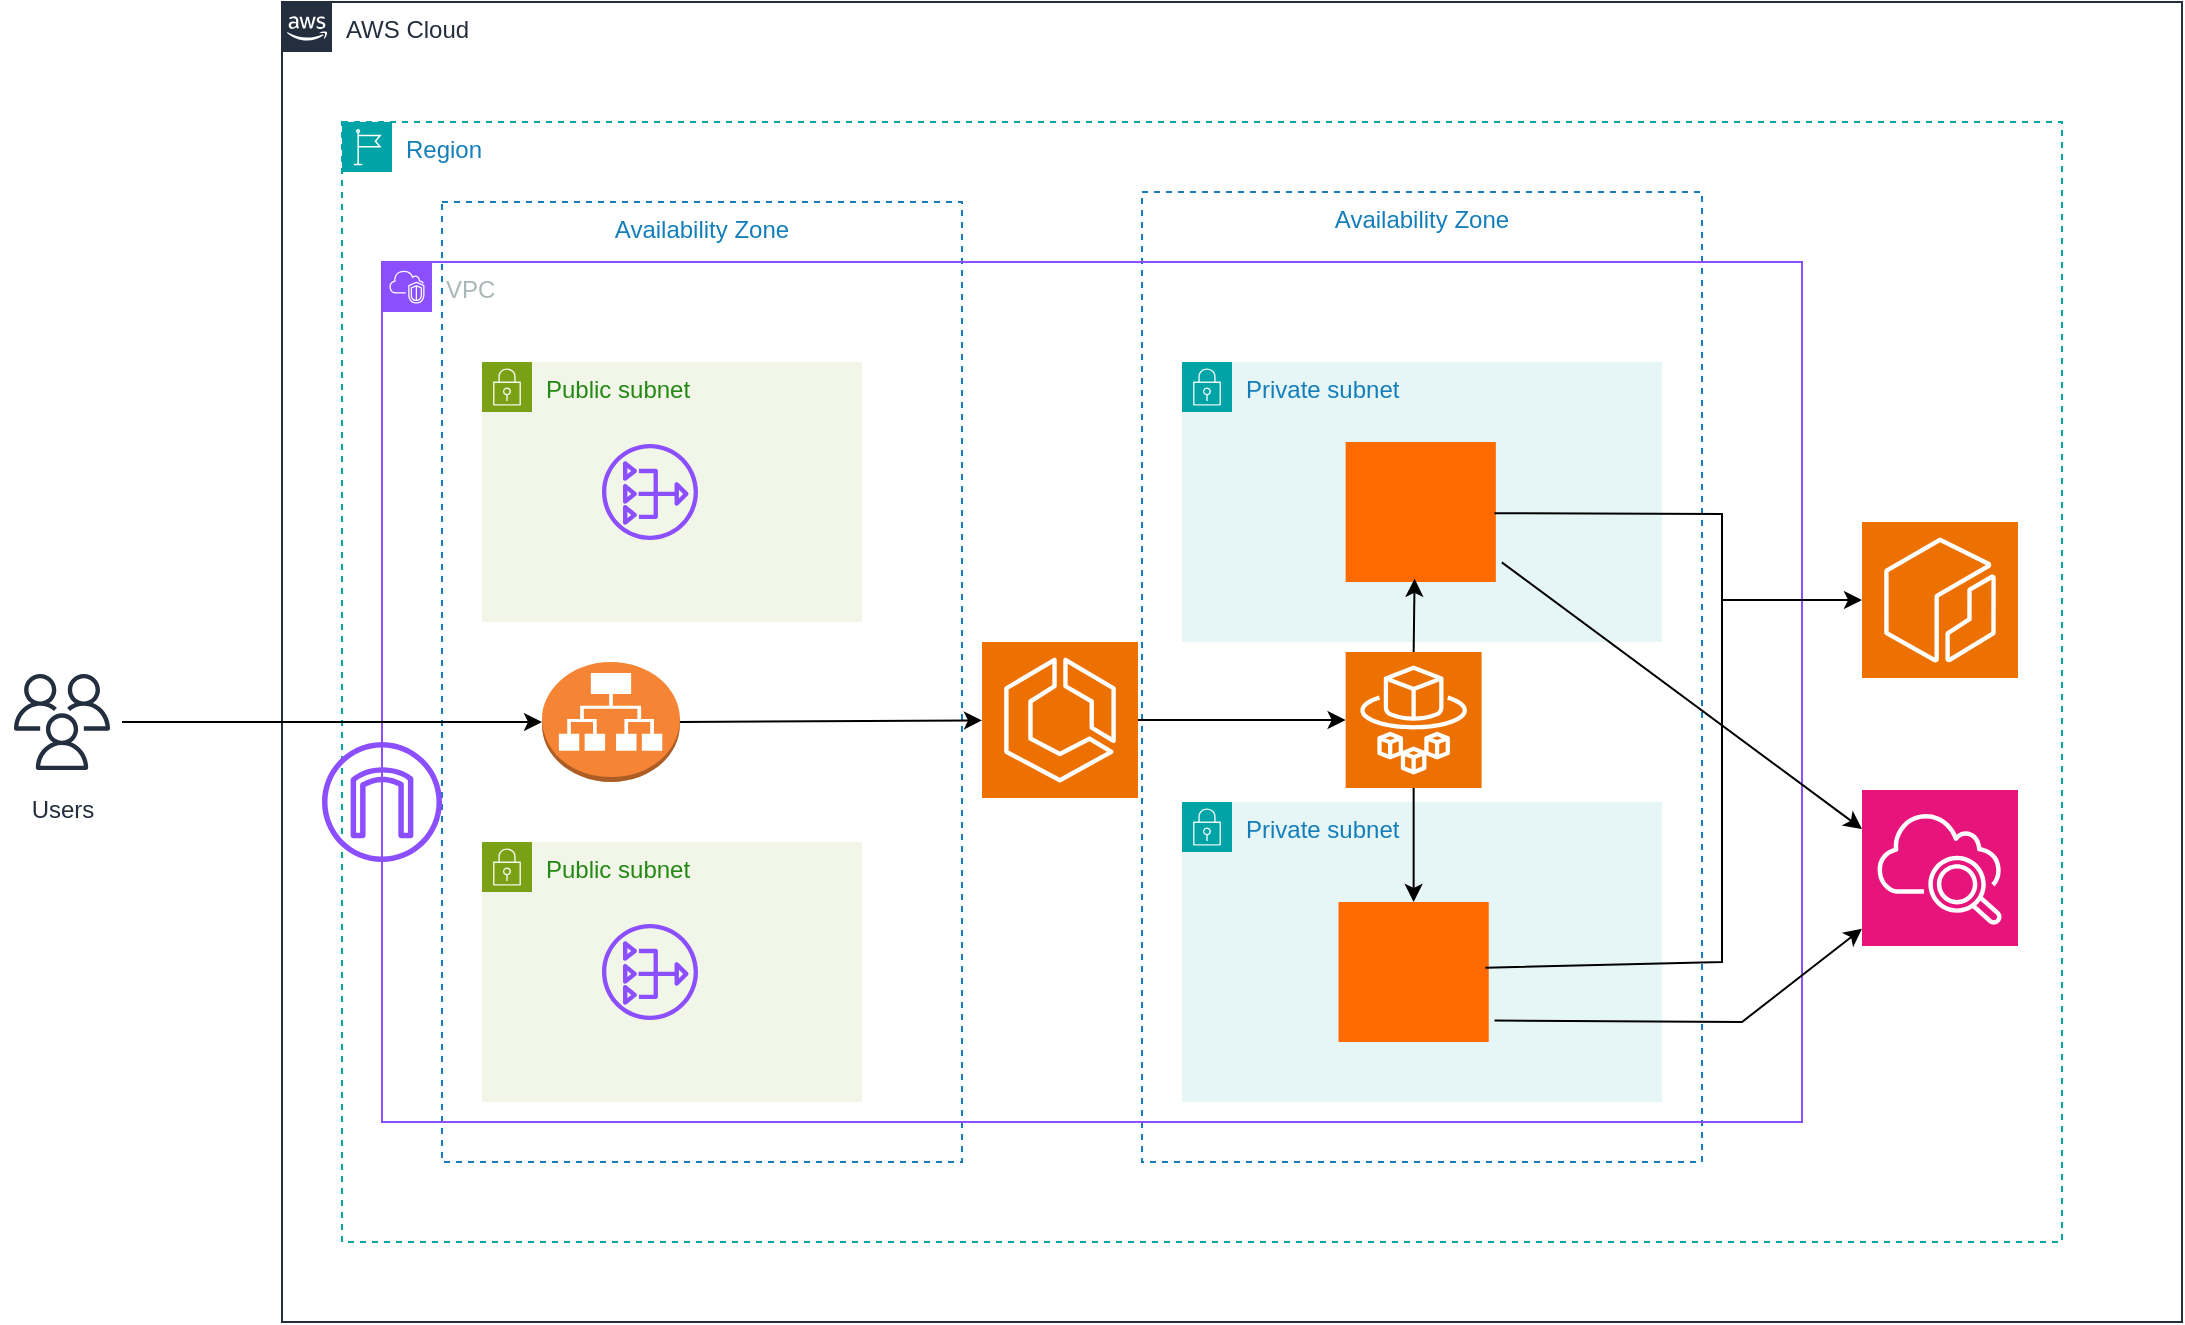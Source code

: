 <mxfile version="28.0.6">
  <diagram name="Page-1" id="87iZc6W-HXpNxobG5Cnz">
    <mxGraphModel dx="2041" dy="706" grid="1" gridSize="10" guides="1" tooltips="1" connect="1" arrows="1" fold="1" page="1" pageScale="1" pageWidth="850" pageHeight="1100" math="0" shadow="0">
      <root>
        <mxCell id="0" />
        <mxCell id="1" parent="0" />
        <mxCell id="rzhLBbg9JTs_EqBXywYh-1" value="AWS Cloud" style="points=[[0,0],[0.25,0],[0.5,0],[0.75,0],[1,0],[1,0.25],[1,0.5],[1,0.75],[1,1],[0.75,1],[0.5,1],[0.25,1],[0,1],[0,0.75],[0,0.5],[0,0.25]];outlineConnect=0;gradientColor=none;html=1;whiteSpace=wrap;fontSize=12;fontStyle=0;container=1;pointerEvents=0;collapsible=0;recursiveResize=0;shape=mxgraph.aws4.group;grIcon=mxgraph.aws4.group_aws_cloud_alt;strokeColor=#232F3E;fillColor=none;verticalAlign=top;align=left;spacingLeft=30;fontColor=#232F3E;dashed=0;" vertex="1" parent="1">
          <mxGeometry x="30" y="420" width="950" height="660" as="geometry" />
        </mxCell>
        <mxCell id="rzhLBbg9JTs_EqBXywYh-2" value="Region" style="points=[[0,0],[0.25,0],[0.5,0],[0.75,0],[1,0],[1,0.25],[1,0.5],[1,0.75],[1,1],[0.75,1],[0.5,1],[0.25,1],[0,1],[0,0.75],[0,0.5],[0,0.25]];outlineConnect=0;gradientColor=none;html=1;whiteSpace=wrap;fontSize=12;fontStyle=0;container=1;pointerEvents=0;collapsible=0;recursiveResize=0;shape=mxgraph.aws4.group;grIcon=mxgraph.aws4.group_region;strokeColor=#00A4A6;fillColor=none;verticalAlign=top;align=left;spacingLeft=30;fontColor=#147EBA;dashed=1;" vertex="1" parent="1">
          <mxGeometry x="60" y="480" width="860" height="560" as="geometry" />
        </mxCell>
        <mxCell id="rzhLBbg9JTs_EqBXywYh-4" value="Availability Zone" style="fillColor=none;strokeColor=#147EBA;dashed=1;verticalAlign=top;fontStyle=0;fontColor=#147EBA;whiteSpace=wrap;html=1;" vertex="1" parent="rzhLBbg9JTs_EqBXywYh-2">
          <mxGeometry x="50" y="40" width="260" height="480" as="geometry" />
        </mxCell>
        <mxCell id="rzhLBbg9JTs_EqBXywYh-5" value="Availability Zone" style="fillColor=none;strokeColor=#147EBA;dashed=1;verticalAlign=top;fontStyle=0;fontColor=#147EBA;whiteSpace=wrap;html=1;" vertex="1" parent="rzhLBbg9JTs_EqBXywYh-2">
          <mxGeometry x="400" y="35" width="280" height="485" as="geometry" />
        </mxCell>
        <mxCell id="rzhLBbg9JTs_EqBXywYh-11" value="" style="sketch=0;outlineConnect=0;fontColor=#232F3E;gradientColor=none;fillColor=#8C4FFF;strokeColor=none;dashed=0;verticalLabelPosition=bottom;verticalAlign=top;align=center;html=1;fontSize=12;fontStyle=0;aspect=fixed;pointerEvents=1;shape=mxgraph.aws4.internet_gateway;" vertex="1" parent="rzhLBbg9JTs_EqBXywYh-2">
          <mxGeometry x="-10" y="310" width="60" height="60" as="geometry" />
        </mxCell>
        <mxCell id="rzhLBbg9JTs_EqBXywYh-12" value="" style="outlineConnect=0;dashed=0;verticalLabelPosition=bottom;verticalAlign=top;align=center;html=1;shape=mxgraph.aws3.application_load_balancer;fillColor=#F58534;gradientColor=none;" vertex="1" parent="rzhLBbg9JTs_EqBXywYh-2">
          <mxGeometry x="100" y="270" width="69" height="60" as="geometry" />
        </mxCell>
        <mxCell id="rzhLBbg9JTs_EqBXywYh-17" value="" style="sketch=0;points=[[0,0,0],[0.25,0,0],[0.5,0,0],[0.75,0,0],[1,0,0],[0,1,0],[0.25,1,0],[0.5,1,0],[0.75,1,0],[1,1,0],[0,0.25,0],[0,0.5,0],[0,0.75,0],[1,0.25,0],[1,0.5,0],[1,0.75,0]];outlineConnect=0;fontColor=#232F3E;fillColor=#ED7100;strokeColor=#ffffff;dashed=0;verticalLabelPosition=bottom;verticalAlign=top;align=center;html=1;fontSize=12;fontStyle=0;aspect=fixed;shape=mxgraph.aws4.resourceIcon;resIcon=mxgraph.aws4.ecr;" vertex="1" parent="rzhLBbg9JTs_EqBXywYh-2">
          <mxGeometry x="760" y="200" width="78" height="78" as="geometry" />
        </mxCell>
        <mxCell id="rzhLBbg9JTs_EqBXywYh-19" value="" style="sketch=0;points=[[0,0,0],[0.25,0,0],[0.5,0,0],[0.75,0,0],[1,0,0],[0,1,0],[0.25,1,0],[0.5,1,0],[0.75,1,0],[1,1,0],[0,0.25,0],[0,0.5,0],[0,0.75,0],[1,0.25,0],[1,0.5,0],[1,0.75,0]];outlineConnect=0;fontColor=#232F3E;fillColor=#ED7100;strokeColor=#ffffff;dashed=0;verticalLabelPosition=bottom;verticalAlign=top;align=center;html=1;fontSize=12;fontStyle=0;aspect=fixed;shape=mxgraph.aws4.resourceIcon;resIcon=mxgraph.aws4.fargate;" vertex="1" parent="rzhLBbg9JTs_EqBXywYh-2">
          <mxGeometry x="501.82" y="265" width="68" height="68" as="geometry" />
        </mxCell>
        <mxCell id="rzhLBbg9JTs_EqBXywYh-22" value="" style="sketch=0;points=[[0,0,0],[0.25,0,0],[0.5,0,0],[0.75,0,0],[1,0,0],[0,1,0],[0.25,1,0],[0.5,1,0],[0.75,1,0],[1,1,0],[0,0.25,0],[0,0.5,0],[0,0.75,0],[1,0.25,0],[1,0.5,0],[1,0.75,0]];points=[[0,0,0],[0.25,0,0],[0.5,0,0],[0.75,0,0],[1,0,0],[0,1,0],[0.25,1,0],[0.5,1,0],[0.75,1,0],[1,1,0],[0,0.25,0],[0,0.5,0],[0,0.75,0],[1,0.25,0],[1,0.5,0],[1,0.75,0]];outlineConnect=0;fontColor=#232F3E;fillColor=#E7157B;strokeColor=#ffffff;dashed=0;verticalLabelPosition=bottom;verticalAlign=top;align=center;html=1;fontSize=12;fontStyle=0;aspect=fixed;shape=mxgraph.aws4.resourceIcon;resIcon=mxgraph.aws4.cloudwatch_2;" vertex="1" parent="rzhLBbg9JTs_EqBXywYh-2">
          <mxGeometry x="760" y="334" width="78" height="78" as="geometry" />
        </mxCell>
        <mxCell id="rzhLBbg9JTs_EqBXywYh-6" value="VPC" style="points=[[0,0],[0.25,0],[0.5,0],[0.75,0],[1,0],[1,0.25],[1,0.5],[1,0.75],[1,1],[0.75,1],[0.5,1],[0.25,1],[0,1],[0,0.75],[0,0.5],[0,0.25]];outlineConnect=0;gradientColor=none;html=1;whiteSpace=wrap;fontSize=12;fontStyle=0;container=1;pointerEvents=0;collapsible=0;recursiveResize=0;shape=mxgraph.aws4.group;grIcon=mxgraph.aws4.group_vpc2;strokeColor=#8C4FFF;fillColor=none;verticalAlign=top;align=left;spacingLeft=30;fontColor=#AAB7B8;dashed=0;" vertex="1" parent="1">
          <mxGeometry x="80" y="550" width="710" height="430" as="geometry" />
        </mxCell>
        <mxCell id="rzhLBbg9JTs_EqBXywYh-7" value="Public subnet" style="points=[[0,0],[0.25,0],[0.5,0],[0.75,0],[1,0],[1,0.25],[1,0.5],[1,0.75],[1,1],[0.75,1],[0.5,1],[0.25,1],[0,1],[0,0.75],[0,0.5],[0,0.25]];outlineConnect=0;gradientColor=none;html=1;whiteSpace=wrap;fontSize=12;fontStyle=0;container=1;pointerEvents=0;collapsible=0;recursiveResize=0;shape=mxgraph.aws4.group;grIcon=mxgraph.aws4.group_security_group;grStroke=0;strokeColor=#7AA116;fillColor=#F2F6E8;verticalAlign=top;align=left;spacingLeft=30;fontColor=#248814;dashed=0;" vertex="1" parent="rzhLBbg9JTs_EqBXywYh-6">
          <mxGeometry x="50" y="50" width="190" height="130" as="geometry" />
        </mxCell>
        <mxCell id="rzhLBbg9JTs_EqBXywYh-13" value="" style="sketch=0;outlineConnect=0;fontColor=#232F3E;gradientColor=none;fillColor=#8C4FFF;strokeColor=none;dashed=0;verticalLabelPosition=bottom;verticalAlign=top;align=center;html=1;fontSize=12;fontStyle=0;aspect=fixed;pointerEvents=1;shape=mxgraph.aws4.nat_gateway;" vertex="1" parent="rzhLBbg9JTs_EqBXywYh-7">
          <mxGeometry x="60" y="41" width="48" height="48" as="geometry" />
        </mxCell>
        <mxCell id="rzhLBbg9JTs_EqBXywYh-9" value="Private subnet" style="points=[[0,0],[0.25,0],[0.5,0],[0.75,0],[1,0],[1,0.25],[1,0.5],[1,0.75],[1,1],[0.75,1],[0.5,1],[0.25,1],[0,1],[0,0.75],[0,0.5],[0,0.25]];outlineConnect=0;gradientColor=none;html=1;whiteSpace=wrap;fontSize=12;fontStyle=0;container=1;pointerEvents=0;collapsible=0;recursiveResize=0;shape=mxgraph.aws4.group;grIcon=mxgraph.aws4.group_security_group;grStroke=0;strokeColor=#00A4A6;fillColor=#E6F6F7;verticalAlign=top;align=left;spacingLeft=30;fontColor=#147EBA;dashed=0;" vertex="1" parent="rzhLBbg9JTs_EqBXywYh-6">
          <mxGeometry x="400" y="50" width="240" height="140" as="geometry" />
        </mxCell>
        <mxCell id="rzhLBbg9JTs_EqBXywYh-20" value="" style="points=[];aspect=fixed;html=1;align=center;shadow=0;dashed=0;fillColor=#FF6A00;strokeColor=none;shape=mxgraph.alibaba_cloud.ecs_elastic_compute_service;" vertex="1" parent="rzhLBbg9JTs_EqBXywYh-9">
          <mxGeometry x="81.82" y="40" width="75.1" height="70" as="geometry" />
        </mxCell>
        <mxCell id="rzhLBbg9JTs_EqBXywYh-10" value="Private subnet" style="points=[[0,0],[0.25,0],[0.5,0],[0.75,0],[1,0],[1,0.25],[1,0.5],[1,0.75],[1,1],[0.75,1],[0.5,1],[0.25,1],[0,1],[0,0.75],[0,0.5],[0,0.25]];outlineConnect=0;gradientColor=none;html=1;whiteSpace=wrap;fontSize=12;fontStyle=0;container=1;pointerEvents=0;collapsible=0;recursiveResize=0;shape=mxgraph.aws4.group;grIcon=mxgraph.aws4.group_security_group;grStroke=0;strokeColor=#00A4A6;fillColor=#E6F6F7;verticalAlign=top;align=left;spacingLeft=30;fontColor=#147EBA;dashed=0;" vertex="1" parent="rzhLBbg9JTs_EqBXywYh-6">
          <mxGeometry x="400" y="270" width="240" height="150" as="geometry" />
        </mxCell>
        <mxCell id="rzhLBbg9JTs_EqBXywYh-21" value="" style="points=[];aspect=fixed;html=1;align=center;shadow=0;dashed=0;fillColor=#FF6A00;strokeColor=none;shape=mxgraph.alibaba_cloud.ecs_elastic_compute_service;" vertex="1" parent="rzhLBbg9JTs_EqBXywYh-10">
          <mxGeometry x="78.27" y="50" width="75.1" height="70" as="geometry" />
        </mxCell>
        <mxCell id="rzhLBbg9JTs_EqBXywYh-15" value="Public subnet" style="points=[[0,0],[0.25,0],[0.5,0],[0.75,0],[1,0],[1,0.25],[1,0.5],[1,0.75],[1,1],[0.75,1],[0.5,1],[0.25,1],[0,1],[0,0.75],[0,0.5],[0,0.25]];outlineConnect=0;gradientColor=none;html=1;whiteSpace=wrap;fontSize=12;fontStyle=0;container=1;pointerEvents=0;collapsible=0;recursiveResize=0;shape=mxgraph.aws4.group;grIcon=mxgraph.aws4.group_security_group;grStroke=0;strokeColor=#7AA116;fillColor=#F2F6E8;verticalAlign=top;align=left;spacingLeft=30;fontColor=#248814;dashed=0;" vertex="1" parent="rzhLBbg9JTs_EqBXywYh-6">
          <mxGeometry x="50" y="290" width="190" height="130" as="geometry" />
        </mxCell>
        <mxCell id="rzhLBbg9JTs_EqBXywYh-16" value="" style="sketch=0;outlineConnect=0;fontColor=#232F3E;gradientColor=none;fillColor=#8C4FFF;strokeColor=none;dashed=0;verticalLabelPosition=bottom;verticalAlign=top;align=center;html=1;fontSize=12;fontStyle=0;aspect=fixed;pointerEvents=1;shape=mxgraph.aws4.nat_gateway;" vertex="1" parent="rzhLBbg9JTs_EqBXywYh-15">
          <mxGeometry x="60" y="41" width="48" height="48" as="geometry" />
        </mxCell>
        <mxCell id="rzhLBbg9JTs_EqBXywYh-18" value="" style="sketch=0;points=[[0,0,0],[0.25,0,0],[0.5,0,0],[0.75,0,0],[1,0,0],[0,1,0],[0.25,1,0],[0.5,1,0],[0.75,1,0],[1,1,0],[0,0.25,0],[0,0.5,0],[0,0.75,0],[1,0.25,0],[1,0.5,0],[1,0.75,0]];outlineConnect=0;fontColor=#232F3E;fillColor=#ED7100;strokeColor=#ffffff;dashed=0;verticalLabelPosition=bottom;verticalAlign=top;align=center;html=1;fontSize=12;fontStyle=0;aspect=fixed;shape=mxgraph.aws4.resourceIcon;resIcon=mxgraph.aws4.ecs;" vertex="1" parent="rzhLBbg9JTs_EqBXywYh-6">
          <mxGeometry x="300" y="190" width="78" height="78" as="geometry" />
        </mxCell>
        <mxCell id="rzhLBbg9JTs_EqBXywYh-25" value="Users" style="sketch=0;outlineConnect=0;fontColor=#232F3E;gradientColor=none;strokeColor=#232F3E;fillColor=#ffffff;dashed=0;verticalLabelPosition=bottom;verticalAlign=top;align=center;html=1;fontSize=12;fontStyle=0;aspect=fixed;shape=mxgraph.aws4.resourceIcon;resIcon=mxgraph.aws4.users;" vertex="1" parent="1">
          <mxGeometry x="-110" y="750" width="60" height="60" as="geometry" />
        </mxCell>
        <mxCell id="rzhLBbg9JTs_EqBXywYh-26" value="" style="endArrow=classic;html=1;rounded=0;" edge="1" parent="1" source="rzhLBbg9JTs_EqBXywYh-25" target="rzhLBbg9JTs_EqBXywYh-12">
          <mxGeometry width="50" height="50" relative="1" as="geometry">
            <mxPoint x="470" y="920" as="sourcePoint" />
            <mxPoint x="520" y="870" as="targetPoint" />
          </mxGeometry>
        </mxCell>
        <mxCell id="rzhLBbg9JTs_EqBXywYh-27" value="" style="endArrow=classic;html=1;rounded=0;exitX=1;exitY=0.5;exitDx=0;exitDy=0;exitPerimeter=0;" edge="1" parent="1" source="rzhLBbg9JTs_EqBXywYh-12" target="rzhLBbg9JTs_EqBXywYh-18">
          <mxGeometry width="50" height="50" relative="1" as="geometry">
            <mxPoint x="470" y="920" as="sourcePoint" />
            <mxPoint x="520" y="870" as="targetPoint" />
          </mxGeometry>
        </mxCell>
        <mxCell id="rzhLBbg9JTs_EqBXywYh-28" value="" style="endArrow=classic;html=1;rounded=0;exitX=1;exitY=0.5;exitDx=0;exitDy=0;exitPerimeter=0;" edge="1" parent="1" source="rzhLBbg9JTs_EqBXywYh-18" target="rzhLBbg9JTs_EqBXywYh-19">
          <mxGeometry width="50" height="50" relative="1" as="geometry">
            <mxPoint x="470" y="920" as="sourcePoint" />
            <mxPoint x="520" y="870" as="targetPoint" />
          </mxGeometry>
        </mxCell>
        <mxCell id="rzhLBbg9JTs_EqBXywYh-29" value="" style="endArrow=classic;html=1;rounded=0;exitX=0.5;exitY=0;exitDx=0;exitDy=0;exitPerimeter=0;entryX=0.459;entryY=0.977;entryDx=0;entryDy=0;entryPerimeter=0;" edge="1" parent="1" source="rzhLBbg9JTs_EqBXywYh-19" target="rzhLBbg9JTs_EqBXywYh-20">
          <mxGeometry width="50" height="50" relative="1" as="geometry">
            <mxPoint x="470" y="920" as="sourcePoint" />
            <mxPoint x="520" y="870" as="targetPoint" />
          </mxGeometry>
        </mxCell>
        <mxCell id="rzhLBbg9JTs_EqBXywYh-30" value="" style="endArrow=classic;html=1;rounded=0;exitX=0.5;exitY=1;exitDx=0;exitDy=0;exitPerimeter=0;" edge="1" parent="1" source="rzhLBbg9JTs_EqBXywYh-19" target="rzhLBbg9JTs_EqBXywYh-21">
          <mxGeometry width="50" height="50" relative="1" as="geometry">
            <mxPoint x="470" y="920" as="sourcePoint" />
            <mxPoint x="520" y="870" as="targetPoint" />
          </mxGeometry>
        </mxCell>
        <mxCell id="rzhLBbg9JTs_EqBXywYh-31" value="" style="endArrow=classic;html=1;rounded=0;exitX=0.978;exitY=0.47;exitDx=0;exitDy=0;exitPerimeter=0;entryX=0;entryY=0.5;entryDx=0;entryDy=0;entryPerimeter=0;" edge="1" parent="1" source="rzhLBbg9JTs_EqBXywYh-21" target="rzhLBbg9JTs_EqBXywYh-17">
          <mxGeometry width="50" height="50" relative="1" as="geometry">
            <mxPoint x="470" y="920" as="sourcePoint" />
            <mxPoint x="520" y="870" as="targetPoint" />
            <Array as="points">
              <mxPoint x="750" y="900" />
              <mxPoint x="750" y="719" />
            </Array>
          </mxGeometry>
        </mxCell>
        <mxCell id="rzhLBbg9JTs_EqBXywYh-32" value="" style="endArrow=none;html=1;rounded=0;entryX=0.991;entryY=0.509;entryDx=0;entryDy=0;entryPerimeter=0;" edge="1" parent="1" target="rzhLBbg9JTs_EqBXywYh-20">
          <mxGeometry width="50" height="50" relative="1" as="geometry">
            <mxPoint x="750" y="720" as="sourcePoint" />
            <mxPoint x="520" y="870" as="targetPoint" />
            <Array as="points">
              <mxPoint x="750" y="676" />
            </Array>
          </mxGeometry>
        </mxCell>
        <mxCell id="rzhLBbg9JTs_EqBXywYh-33" value="" style="endArrow=classic;html=1;rounded=0;exitX=1.039;exitY=0.847;exitDx=0;exitDy=0;exitPerimeter=0;" edge="1" parent="1" source="rzhLBbg9JTs_EqBXywYh-21" target="rzhLBbg9JTs_EqBXywYh-22">
          <mxGeometry width="50" height="50" relative="1" as="geometry">
            <mxPoint x="470" y="920" as="sourcePoint" />
            <mxPoint x="520" y="870" as="targetPoint" />
            <Array as="points">
              <mxPoint x="760" y="930" />
            </Array>
          </mxGeometry>
        </mxCell>
        <mxCell id="rzhLBbg9JTs_EqBXywYh-34" value="" style="endArrow=classic;html=1;rounded=0;exitX=1.04;exitY=0.86;exitDx=0;exitDy=0;exitPerimeter=0;entryX=0;entryY=0.25;entryDx=0;entryDy=0;entryPerimeter=0;" edge="1" parent="1" source="rzhLBbg9JTs_EqBXywYh-20" target="rzhLBbg9JTs_EqBXywYh-22">
          <mxGeometry width="50" height="50" relative="1" as="geometry">
            <mxPoint x="470" y="920" as="sourcePoint" />
            <mxPoint x="520" y="870" as="targetPoint" />
          </mxGeometry>
        </mxCell>
      </root>
    </mxGraphModel>
  </diagram>
</mxfile>

